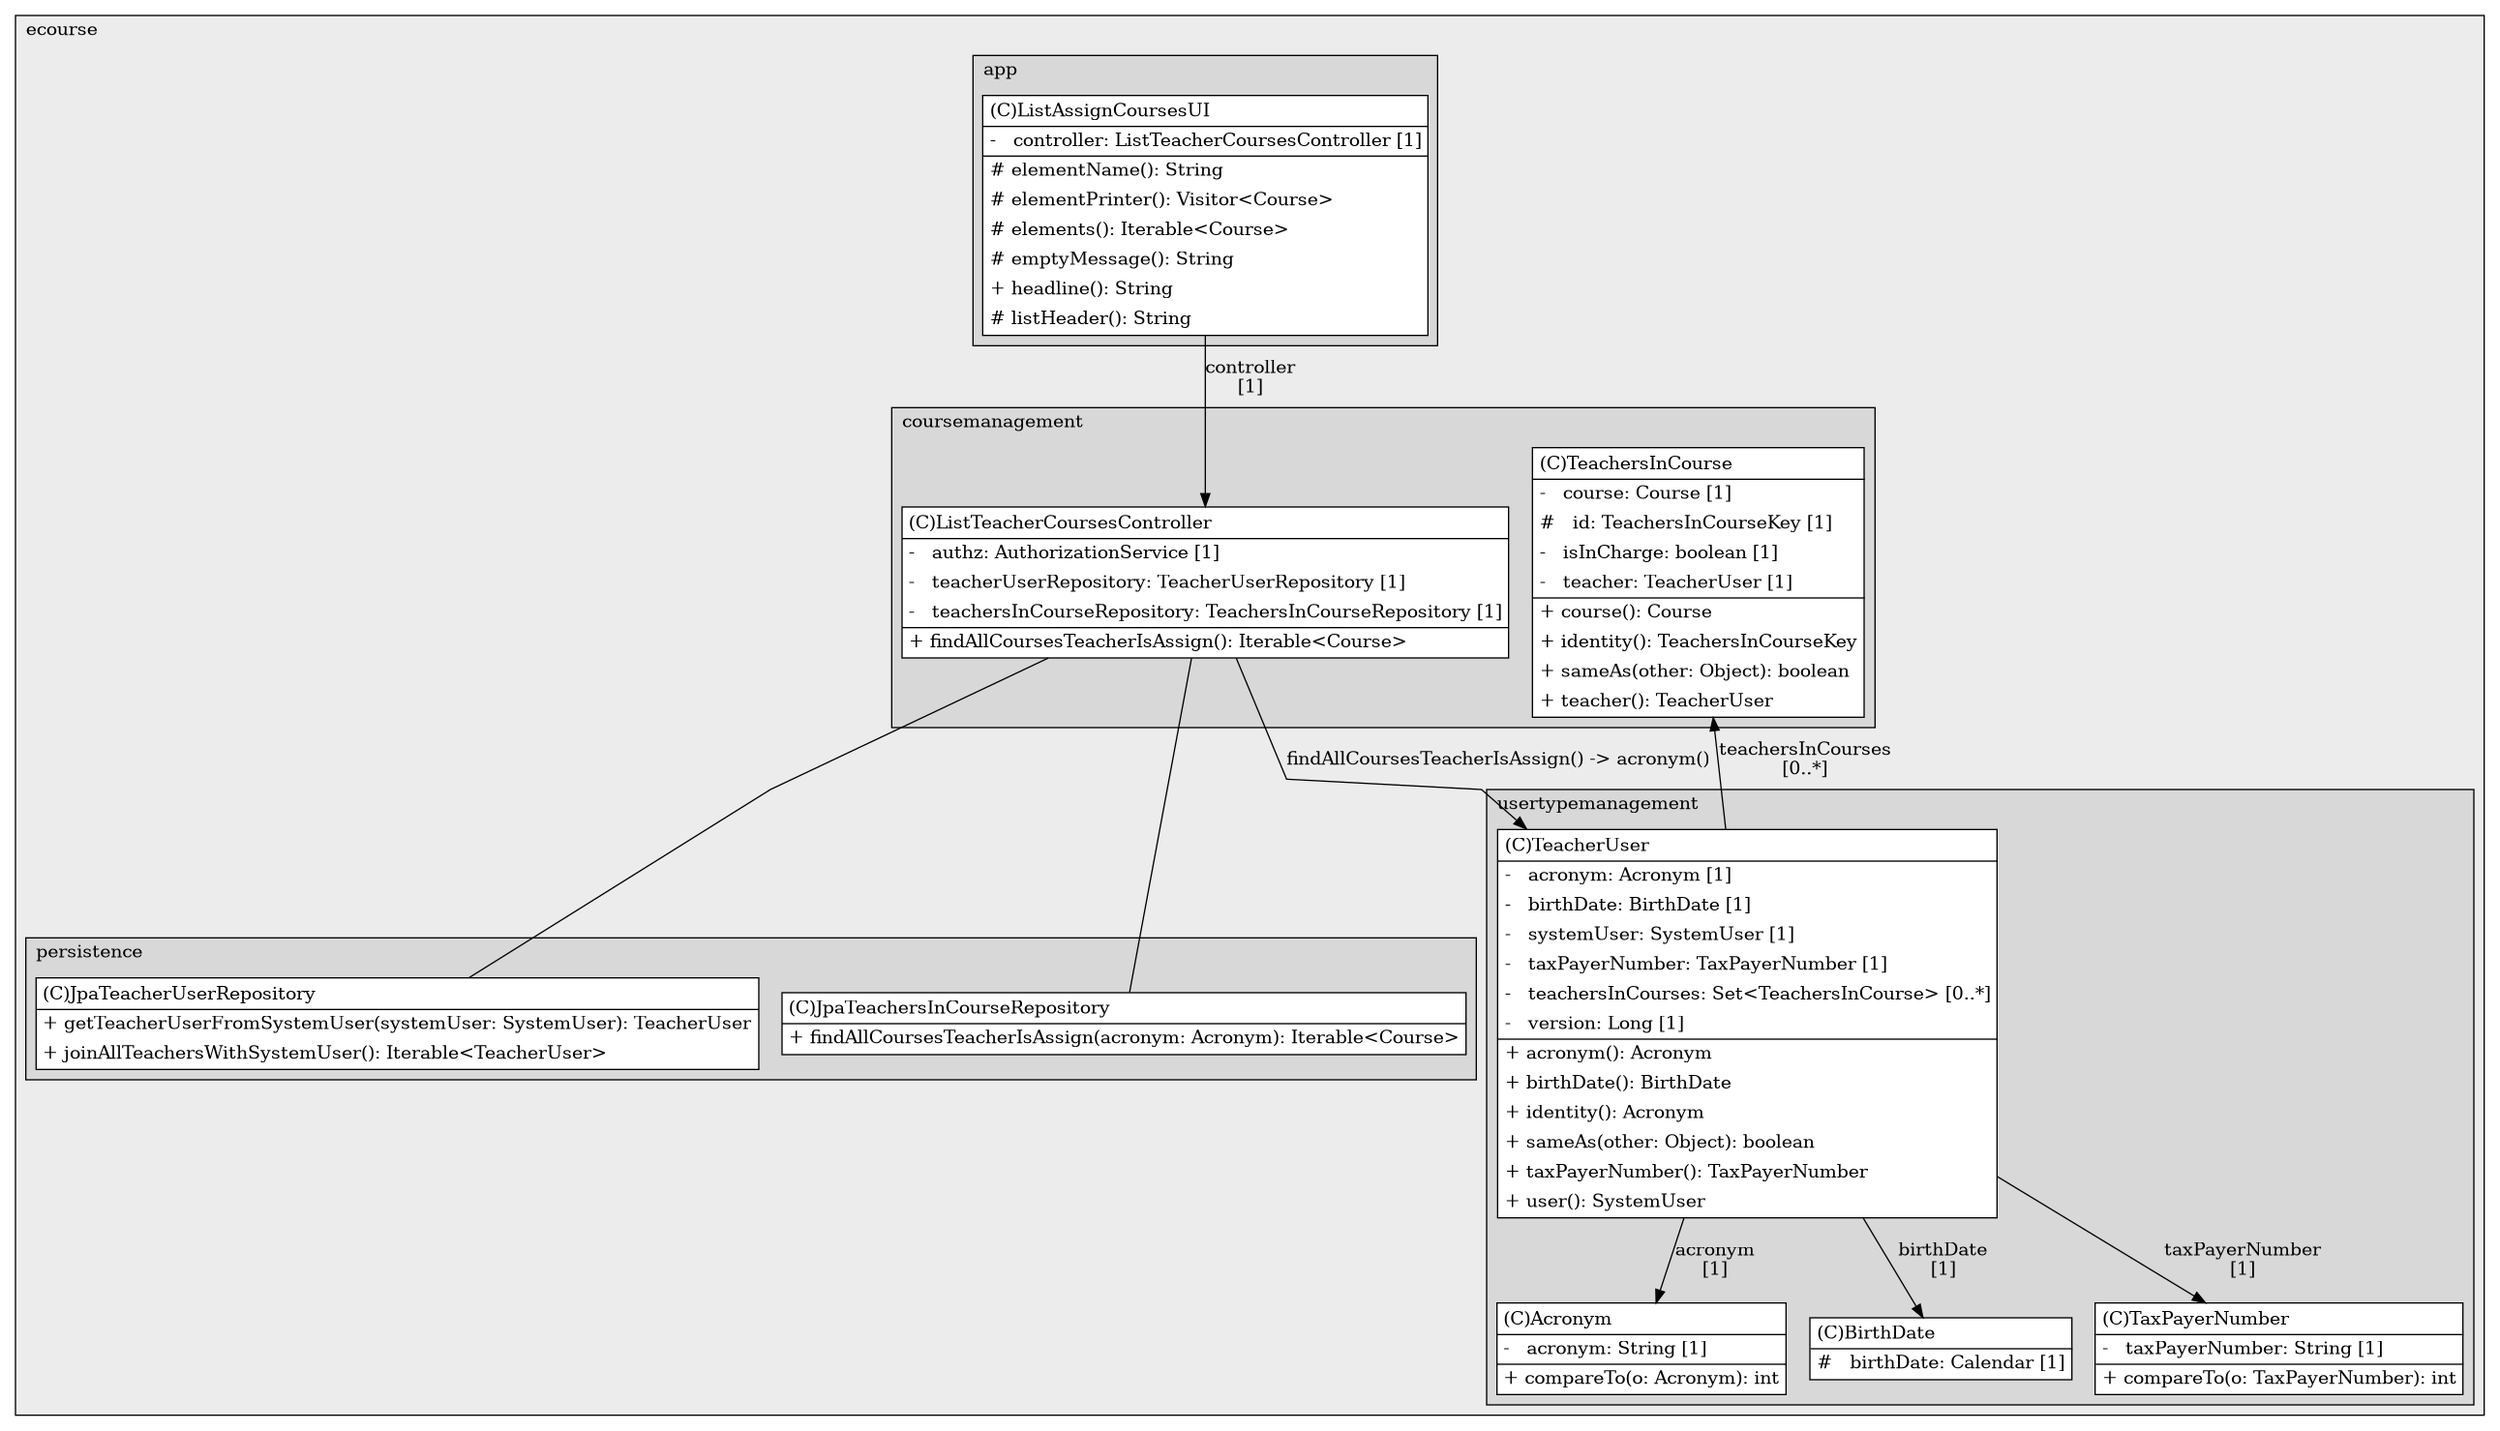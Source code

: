 @startuml

/' diagram meta data start
config=StructureConfiguration;
{
  "projectClassification": {
    "searchMode": "OpenProject", // OpenProject, AllProjects
    "includedProjects": "",
    "pathEndKeywords": "*.impl",
    "isClientPath": "",
    "isClientName": "",
    "isTestPath": "",
    "isTestName": "",
    "isMappingPath": "",
    "isMappingName": "",
    "isDataAccessPath": "",
    "isDataAccessName": "",
    "isDataStructurePath": "",
    "isDataStructureName": "",
    "isInterfaceStructuresPath": "",
    "isInterfaceStructuresName": "",
    "isEntryPointPath": "",
    "isEntryPointName": "",
    "treatFinalFieldsAsMandatory": false
  },
  "graphRestriction": {
    "classPackageExcludeFilter": "",
    "classPackageIncludeFilter": "",
    "classNameExcludeFilter": "",
    "classNameIncludeFilter": "",
    "methodNameExcludeFilter": "",
    "methodNameIncludeFilter": "",
    "removeByInheritance": "", // inheritance/annotation based filtering is done in a second step
    "removeByAnnotation": "",
    "removeByClassPackage": "", // cleanup the graph after inheritance/annotation based filtering is done
    "removeByClassName": "",
    "cutMappings": false,
    "cutEnum": false,
    "cutTests": true,
    "cutClient": true,
    "cutDataAccess": false,
    "cutInterfaceStructures": false,
    "cutDataStructures": true,
    "cutGetterAndSetter": true,
    "cutConstructors": true
  },
  "graphTraversal": {
    "forwardDepth": 3,
    "backwardDepth": 3,
    "classPackageExcludeFilter": "",
    "classPackageIncludeFilter": "",
    "classNameExcludeFilter": "",
    "classNameIncludeFilter": "",
    "methodNameExcludeFilter": "",
    "methodNameIncludeFilter": "",
    "hideMappings": false,
    "hideDataStructures": false,
    "hidePrivateMethods": true,
    "hideInterfaceCalls": true, // indirection: implementation -> interface (is hidden) -> implementation
    "onlyShowApplicationEntryPoints": false, // root node is included
    "useMethodCallsForStructureDiagram": "ForwardOnly" // ForwardOnly, BothDirections, No
  },
  "details": {
    "aggregation": "GroupByClass", // ByClass, GroupByClass, None
    "showClassGenericTypes": true,
    "showMethods": true,
    "showMethodParameterNames": true,
    "showMethodParameterTypes": true,
    "showMethodReturnType": true,
    "showPackageLevels": 2,
    "showDetailedClassStructure": true
  },
  "rootClass": "eapli.ecourse.app.teacher.console.presentation.course.ListAssignCoursesUI",
  "extensionCallbackMethod": "" // qualified.class.name#methodName - signature: public static String method(String)
}
diagram meta data end '/



digraph g {
    rankdir="TB"
    splines=polyline
    

'nodes 
subgraph cluster_1911013184 { 
   	label=ecourse
	labeljust=l
	fillcolor="#ececec"
	style=filled
   
   subgraph cluster_1386234867 { 
   	label=app
	labeljust=l
	fillcolor="#d8d8d8"
	style=filled
   
   ListAssignCoursesUI1343459916[
	label=<<TABLE BORDER="1" CELLBORDER="0" CELLPADDING="4" CELLSPACING="0">
<TR><TD ALIGN="LEFT" >(C)ListAssignCoursesUI</TD></TR>
<HR/>
<TR><TD ALIGN="LEFT" >-   controller: ListTeacherCoursesController [1]</TD></TR>
<HR/>
<TR><TD ALIGN="LEFT" ># elementName(): String</TD></TR>
<TR><TD ALIGN="LEFT" ># elementPrinter(): Visitor&lt;Course&gt;</TD></TR>
<TR><TD ALIGN="LEFT" ># elements(): Iterable&lt;Course&gt;</TD></TR>
<TR><TD ALIGN="LEFT" ># emptyMessage(): String</TD></TR>
<TR><TD ALIGN="LEFT" >+ headline(): String</TD></TR>
<TR><TD ALIGN="LEFT" ># listHeader(): String</TD></TR>
</TABLE>>
	style=filled
	margin=0
	shape=plaintext
	fillcolor="#FFFFFF"
];
} 

subgraph cluster_489743759 { 
   	label=persistence
	labeljust=l
	fillcolor="#d8d8d8"
	style=filled
   
   JpaTeacherUserRepository1852613913[
	label=<<TABLE BORDER="1" CELLBORDER="0" CELLPADDING="4" CELLSPACING="0">
<TR><TD ALIGN="LEFT" >(C)JpaTeacherUserRepository</TD></TR>
<HR/>
<TR><TD ALIGN="LEFT" >+ getTeacherUserFromSystemUser(systemUser: SystemUser): TeacherUser</TD></TR>
<TR><TD ALIGN="LEFT" >+ joinAllTeachersWithSystemUser(): Iterable&lt;TeacherUser&gt;</TD></TR>
</TABLE>>
	style=filled
	margin=0
	shape=plaintext
	fillcolor="#FFFFFF"
];

JpaTeachersInCourseRepository1852613913[
	label=<<TABLE BORDER="1" CELLBORDER="0" CELLPADDING="4" CELLSPACING="0">
<TR><TD ALIGN="LEFT" >(C)JpaTeachersInCourseRepository</TD></TR>
<HR/>
<TR><TD ALIGN="LEFT" >+ findAllCoursesTeacherIsAssign(acronym: Acronym): Iterable&lt;Course&gt;</TD></TR>
</TABLE>>
	style=filled
	margin=0
	shape=plaintext
	fillcolor="#FFFFFF"
];
} 

subgraph cluster_861892108 { 
   	label=coursemanagement
	labeljust=l
	fillcolor="#d8d8d8"
	style=filled
   
   ListTeacherCoursesController427251605[
	label=<<TABLE BORDER="1" CELLBORDER="0" CELLPADDING="4" CELLSPACING="0">
<TR><TD ALIGN="LEFT" >(C)ListTeacherCoursesController</TD></TR>
<HR/>
<TR><TD ALIGN="LEFT" >-   authz: AuthorizationService [1]</TD></TR>
<TR><TD ALIGN="LEFT" >-   teacherUserRepository: TeacherUserRepository [1]</TD></TR>
<TR><TD ALIGN="LEFT" >-   teachersInCourseRepository: TeachersInCourseRepository [1]</TD></TR>
<HR/>
<TR><TD ALIGN="LEFT" >+ findAllCoursesTeacherIsAssign(): Iterable&lt;Course&gt;</TD></TR>
</TABLE>>
	style=filled
	margin=0
	shape=plaintext
	fillcolor="#FFFFFF"
];

TeachersInCourse1854509879[
	label=<<TABLE BORDER="1" CELLBORDER="0" CELLPADDING="4" CELLSPACING="0">
<TR><TD ALIGN="LEFT" >(C)TeachersInCourse</TD></TR>
<HR/>
<TR><TD ALIGN="LEFT" >-   course: Course [1]</TD></TR>
<TR><TD ALIGN="LEFT" >#   id: TeachersInCourseKey [1]</TD></TR>
<TR><TD ALIGN="LEFT" >-   isInCharge: boolean [1]</TD></TR>
<TR><TD ALIGN="LEFT" >-   teacher: TeacherUser [1]</TD></TR>
<HR/>
<TR><TD ALIGN="LEFT" >+ course(): Course</TD></TR>
<TR><TD ALIGN="LEFT" >+ identity(): TeachersInCourseKey</TD></TR>
<TR><TD ALIGN="LEFT" >+ sameAs(other: Object): boolean</TD></TR>
<TR><TD ALIGN="LEFT" >+ teacher(): TeacherUser</TD></TR>
</TABLE>>
	style=filled
	margin=0
	shape=plaintext
	fillcolor="#FFFFFF"
];
} 

subgraph cluster_925774986 { 
   	label=usertypemanagement
	labeljust=l
	fillcolor="#d8d8d8"
	style=filled
   
   Acronym1814895075[
	label=<<TABLE BORDER="1" CELLBORDER="0" CELLPADDING="4" CELLSPACING="0">
<TR><TD ALIGN="LEFT" >(C)Acronym</TD></TR>
<HR/>
<TR><TD ALIGN="LEFT" >-   acronym: String [1]</TD></TR>
<HR/>
<TR><TD ALIGN="LEFT" >+ compareTo(o: Acronym): int</TD></TR>
</TABLE>>
	style=filled
	margin=0
	shape=plaintext
	fillcolor="#FFFFFF"
];

BirthDate2032408415[
	label=<<TABLE BORDER="1" CELLBORDER="0" CELLPADDING="4" CELLSPACING="0">
<TR><TD ALIGN="LEFT" >(C)BirthDate</TD></TR>
<HR/>
<TR><TD ALIGN="LEFT" >#   birthDate: Calendar [1]</TD></TR>
</TABLE>>
	style=filled
	margin=0
	shape=plaintext
	fillcolor="#FFFFFF"
];

TaxPayerNumber2032408415[
	label=<<TABLE BORDER="1" CELLBORDER="0" CELLPADDING="4" CELLSPACING="0">
<TR><TD ALIGN="LEFT" >(C)TaxPayerNumber</TD></TR>
<HR/>
<TR><TD ALIGN="LEFT" >-   taxPayerNumber: String [1]</TD></TR>
<HR/>
<TR><TD ALIGN="LEFT" >+ compareTo(o: TaxPayerNumber): int</TD></TR>
</TABLE>>
	style=filled
	margin=0
	shape=plaintext
	fillcolor="#FFFFFF"
];

TeacherUser1814895075[
	label=<<TABLE BORDER="1" CELLBORDER="0" CELLPADDING="4" CELLSPACING="0">
<TR><TD ALIGN="LEFT" >(C)TeacherUser</TD></TR>
<HR/>
<TR><TD ALIGN="LEFT" >-   acronym: Acronym [1]</TD></TR>
<TR><TD ALIGN="LEFT" >-   birthDate: BirthDate [1]</TD></TR>
<TR><TD ALIGN="LEFT" >-   systemUser: SystemUser [1]</TD></TR>
<TR><TD ALIGN="LEFT" >-   taxPayerNumber: TaxPayerNumber [1]</TD></TR>
<TR><TD ALIGN="LEFT" >-   teachersInCourses: Set&lt;TeachersInCourse&gt; [0..*]</TD></TR>
<TR><TD ALIGN="LEFT" >-   version: Long [1]</TD></TR>
<HR/>
<TR><TD ALIGN="LEFT" >+ acronym(): Acronym</TD></TR>
<TR><TD ALIGN="LEFT" >+ birthDate(): BirthDate</TD></TR>
<TR><TD ALIGN="LEFT" >+ identity(): Acronym</TD></TR>
<TR><TD ALIGN="LEFT" >+ sameAs(other: Object): boolean</TD></TR>
<TR><TD ALIGN="LEFT" >+ taxPayerNumber(): TaxPayerNumber</TD></TR>
<TR><TD ALIGN="LEFT" >+ user(): SystemUser</TD></TR>
</TABLE>>
	style=filled
	margin=0
	shape=plaintext
	fillcolor="#FFFFFF"
];
} 
} 

'edges    
ListAssignCoursesUI1343459916 -> ListTeacherCoursesController427251605[label="controller
[1]"];
ListTeacherCoursesController427251605 -> JpaTeacherUserRepository1852613913[arrowhead=none];
ListTeacherCoursesController427251605 -> JpaTeachersInCourseRepository1852613913[arrowhead=none];
ListTeacherCoursesController427251605 -> TeacherUser1814895075[label="findAllCoursesTeacherIsAssign() -> acronym()"];
TeacherUser1814895075 -> Acronym1814895075[label="acronym
[1]"];
TeacherUser1814895075 -> BirthDate2032408415[label="birthDate
[1]"];
TeacherUser1814895075 -> TaxPayerNumber2032408415[label="taxPayerNumber
[1]"];
TeacherUser1814895075 -> TeachersInCourse1854509879[label="teachersInCourses
[0..*]"];
    
}
@enduml